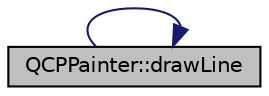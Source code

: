 digraph "QCPPainter::drawLine"
{
  edge [fontname="Helvetica",fontsize="10",labelfontname="Helvetica",labelfontsize="10"];
  node [fontname="Helvetica",fontsize="10",shape=record];
  rankdir="LR";
  Node53 [label="QCPPainter::drawLine",height=0.2,width=0.4,color="black", fillcolor="grey75", style="filled", fontcolor="black"];
  Node53 -> Node53 [color="midnightblue",fontsize="10",style="solid",fontname="Helvetica"];
}
